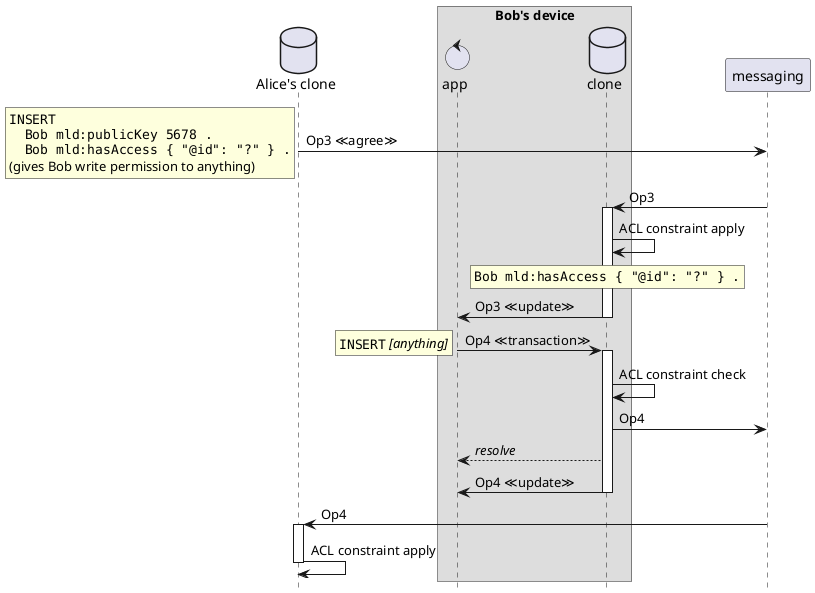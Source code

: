 @startuml
'https://plantuml.com/sequence-diagram
hide footbox

database "Alice's clone" as genesis
box Bob's device
control "app" as proc2
database "clone" as clone2
end box

genesis -> messaging: Op3 ≪agree≫
rnote left
<code>
INSERT
  Bob mld:publicKey 5678 .
  Bob mld:hasAccess { "@id": "?" } .
</code>
(gives Bob write permission to anything)
end note

messaging -> clone2 ++: Op3
clone2 -> clone2: ACL constraint apply
rnote over clone2: ""Bob mld:hasAccess { "@id": "?" } .""
clone2 -> proc2 --: Op3 ≪update≫

proc2 -> clone2 ++: Op4 ≪transaction≫
rnote left: ""INSERT"" //[anything]//

clone2 -> clone2: ACL constraint check

clone2 -> messaging: Op4
clone2 --> proc2: //resolve//
clone2 -> proc2 --: Op4 ≪update≫
messaging -> genesis ++: Op4
genesis -> genesis --: ACL constraint apply

@enduml